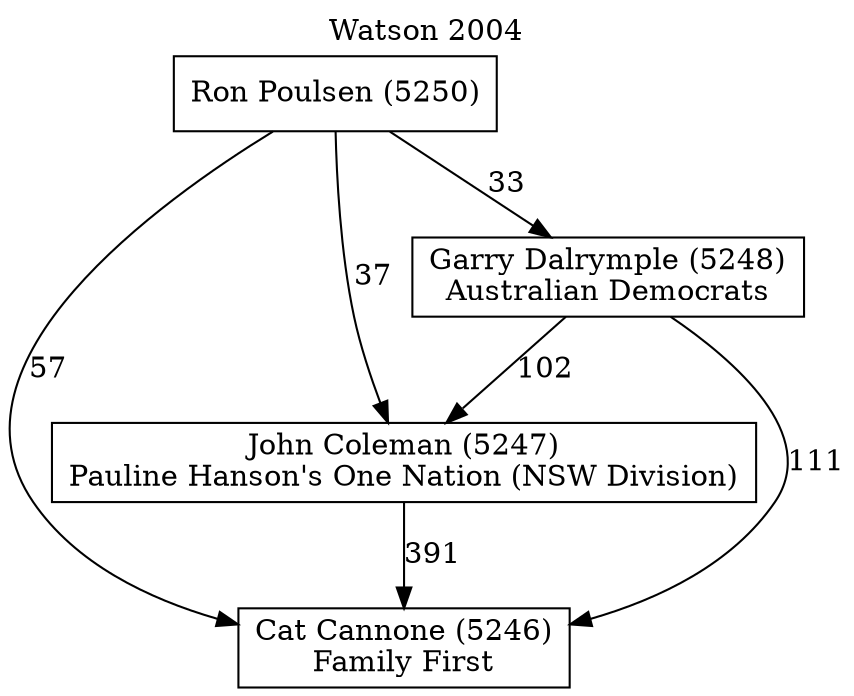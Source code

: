 // House preference flow
digraph "Cat Cannone (5246)_Watson_2004" {
	graph [label="Watson 2004" labelloc=t mclimit=10]
	node [shape=box]
	"Cat Cannone (5246)" [label="Cat Cannone (5246)
Family First"]
	"John Coleman (5247)" [label="John Coleman (5247)
Pauline Hanson's One Nation (NSW Division)"]
	"Garry Dalrymple (5248)" [label="Garry Dalrymple (5248)
Australian Democrats"]
	"Ron Poulsen (5250)" [label="Ron Poulsen (5250)
"]
	"John Coleman (5247)" -> "Cat Cannone (5246)" [label=391]
	"Garry Dalrymple (5248)" -> "John Coleman (5247)" [label=102]
	"Ron Poulsen (5250)" -> "Garry Dalrymple (5248)" [label=33]
	"Garry Dalrymple (5248)" -> "Cat Cannone (5246)" [label=111]
	"Ron Poulsen (5250)" -> "Cat Cannone (5246)" [label=57]
	"Ron Poulsen (5250)" -> "John Coleman (5247)" [label=37]
}
